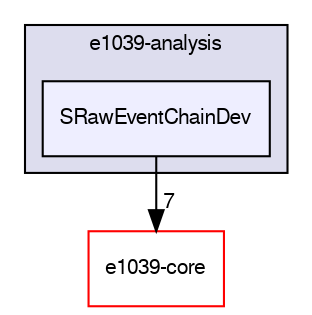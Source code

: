 digraph "/dev/shm/kenichi/update-e1039-doc/e1039-analysis/SRawEventChainDev" {
  bgcolor=transparent;
  compound=true
  node [ fontsize="10", fontname="FreeSans"];
  edge [ labelfontsize="10", labelfontname="FreeSans"];
  subgraph clusterdir_99844dfacebbb87e315d9ca28a232aeb {
    graph [ bgcolor="#ddddee", pencolor="black", label="e1039-analysis" fontname="FreeSans", fontsize="10", URL="dir_99844dfacebbb87e315d9ca28a232aeb.html"]
  dir_d97c8f523796e8149a34c3bab0f1fe55 [shape=box, label="SRawEventChainDev", style="filled", fillcolor="#eeeeff", pencolor="black", URL="dir_d97c8f523796e8149a34c3bab0f1fe55.html"];
  }
  dir_0a085354c5474f38d4b9d20ae746ec67 [shape=box label="e1039-core" color="red" URL="dir_0a085354c5474f38d4b9d20ae746ec67.html"];
  dir_d97c8f523796e8149a34c3bab0f1fe55->dir_0a085354c5474f38d4b9d20ae746ec67 [headlabel="7", labeldistance=1.5 headhref="dir_000017_000019.html"];
}
